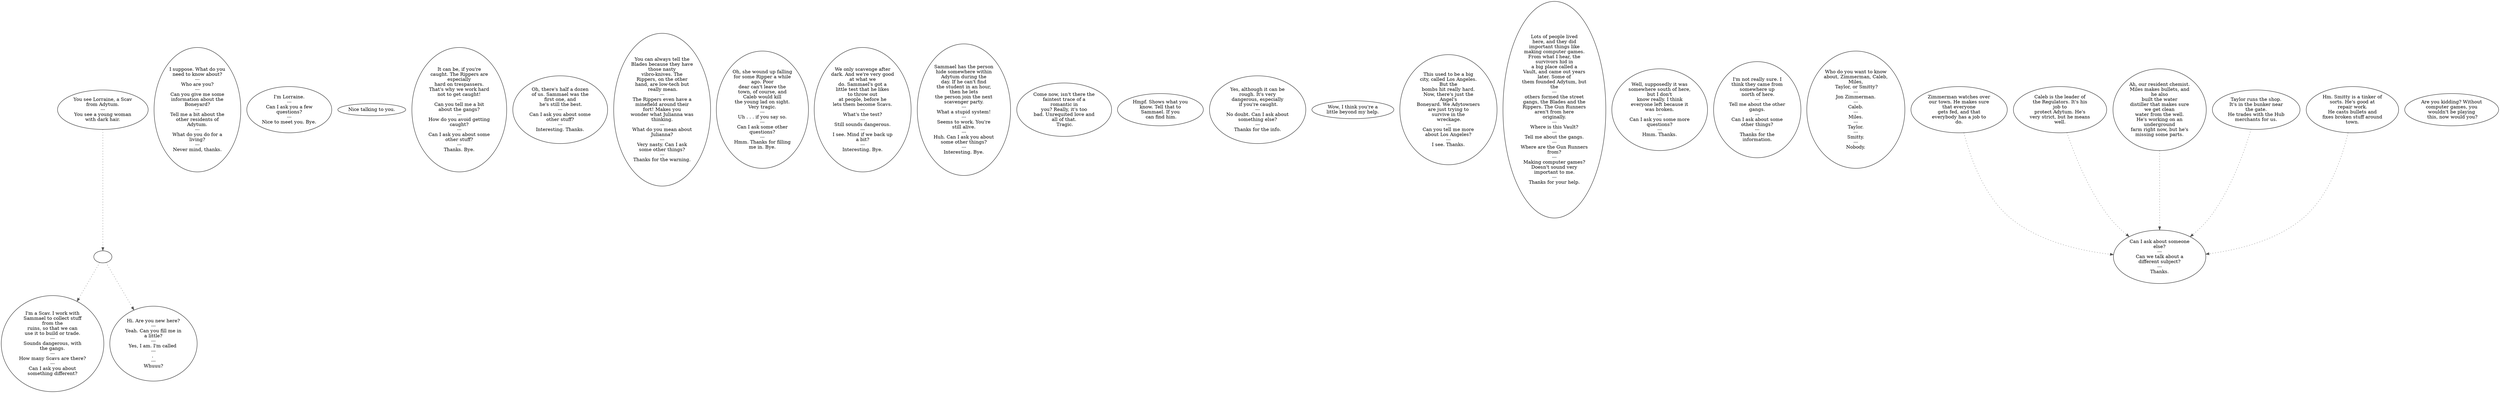 digraph LORRIAN {
  "start" [style=filled       fillcolor="#FFFFFF"       color="#000000"]
  "start" -> "do_dialogue" [style=dotted color="#555555"]
  "start" [label="You see Lorraine, a Scav\nfrom Adytum.\n---\nYou see a young woman\nwith dark hair."]
  "do_dialogue" [style=filled       fillcolor="#FFFFFF"       color="#000000"]
  "do_dialogue" -> "Lorri04" [style=dotted color="#555555"]
  "do_dialogue" -> "Lorri01" [style=dotted color="#555555"]
  "do_dialogue" [label=""]
  "Lorri01" [style=filled       fillcolor="#FFFFFF"       color="#000000"]
  "Lorri01" [label="Hi. Are you new here?\n---\nYeah. Can you fill me in\na little?\n---\nYes, I am. I'm called \n---\n. \n---\nWhuuu?"]
  "Lorri02" [style=filled       fillcolor="#FFFFFF"       color="#000000"]
  "Lorri02" [label="I suppose. What do you\nneed to know about?\n---\nWho are you?\n---\nCan you give me some\ninformation about the\nBoneyard?\n---\nTell me a bit about the\nother residents of\nAdytum.\n---\nWhat do you do for a\nliving?\n---\nNever mind, thanks."]
  "Lorri03" [style=filled       fillcolor="#FFFFFF"       color="#000000"]
  "Lorri03" [label="I'm Lorraine.\n---\nCan I ask you a few\nquestions?\n---\nNice to meet you. Bye."]
  "Lorri04" [style=filled       fillcolor="#FFFFFF"       color="#000000"]
  "Lorri04" [label="I'm a Scav. I work with\nSammael to collect stuff\nfrom the\nruins, so that we can\nuse it to build or trade.\n---\nSounds dangerous, with\nthe gangs.\n---\nHow many Scavs are there?\n---\nCan I ask you about\nsomething different?"]
  "Lorri05" [style=filled       fillcolor="#FFFFFF"       color="#000000"]
  "Lorri05" [label="Nice talking to you."]
  "Lorri06" [style=filled       fillcolor="#FFFFFF"       color="#000000"]
  "Lorri06" [label="It can be, if you're\ncaught. The Rippers are\nespecially\nhard on trespassers.\nThat's why we work hard\nnot to get caught!\n---\nCan you tell me a bit\nabout the gangs?\n---\nHow do you avoid getting\ncaught?\n---\nCan I ask you about some\nother stuff?\n---\nThanks. Bye."]
  "Lorri07" [style=filled       fillcolor="#FFFFFF"       color="#000000"]
  "Lorri07" [label="Oh, there's half a dozen\nof us. Sammael was the\nfirst one, and\n he's still the best.\n---\nCan I ask you about some\nother stuff?\n---\nInteresting. Thanks."]
  "Lorri08" [style=filled       fillcolor="#FFFFFF"       color="#000000"]
  "Lorri08" [label="You can always tell the\nBlades because they have\nthose nasty\nvibro-knives. The\nRippers, on the other\nhand, are low-tech but\n really mean.\n---\nThe Rippers even have a\nminefield around their\nfort! Makes you\nwonder what Julianna was\nthinking.\n---\nWhat do you mean about\nJulianna?\n---\nVery nasty. Can I ask\nsome other things?\n---\nThanks for the warning."]
  "Lorri09" [style=filled       fillcolor="#FFFFFF"       color="#000000"]
  "Lorri09" [label="Oh, she wound up falling\nfor some Ripper a while\nago. Poor\ndear can't leave the\ntown, of course, and\nCaleb would kill\nthe young lad on sight.\nVery tragic.\n---\nUh . . . if you say so.\n---\nCan I ask some other\nquestions?\n---\nHmm. Thanks for filling\nme in. Bye."]
  "Lorri10" [style=filled       fillcolor="#FFFFFF"       color="#000000"]
  "Lorri10" [label="We only scavenge after\ndark. And we're very good\nat what we\ndo. Sammael's got a\nlittle test that he likes\nto throw out\nat people, before he\nlets them become Scavs.\n---\nWhat's the test?\n---\nStill sounds dangerous.\n---\nI see. Mind if we back up\na bit?\n---\nInteresting. Bye."]
  "Lorri11" [style=filled       fillcolor="#FFFFFF"       color="#000000"]
  "Lorri11" [label="Sammael has the person\nhide somewhere within\nAdytum during the\nday. If he can't find\nthe student in an hour,\nthen he lets\nthe person join the next\nscavenger party.\n---\nWhat a stupid system!\n---\nSeems to work. You're\nstill alive.\n---\nHuh. Can I ask you about\nsome other things?\n---\nInteresting. Bye."]
  "Lorri12" [style=filled       fillcolor="#FFFFFF"       color="#000000"]
  "Lorri12" [label="Come now, isn't there the\nfaintest trace of a\nromantic in\nyou? Really, it's too\nbad. Unrequited love and\nall of that.\n Tragic."]
  "Lorri13" [style=filled       fillcolor="#FFFFFF"       color="#000000"]
  "Lorri13" [label="Hmpf. Shows what you\nknow. Tell that to\nSammael. If you\n can find him."]
  "Lorri14" [style=filled       fillcolor="#FFFFFF"       color="#000000"]
  "Lorri14" [label="Yes, although it can be\nrough. It's very\ndangerous, especially\n if you're caught.\n---\nNo doubt. Can I ask about\nsomething else?\n---\nThanks for the info."]
  "Lorri15" [style=filled       fillcolor="#FFFFFF"       color="#000000"]
  "Lorri15" [label="Wow, I think you're a\nlittle beyond my help."]
  "Lorri16" [style=filled       fillcolor="#FFFFFF"       color="#000000"]
  "Lorri16" [label="This used to be a big\ncity, called Los Angeles.\nBut the\nbombs hit really hard.\nNow, there's just the\nAngel's\nBoneyard. We Adytowners\nare just trying to\nsurvive in the\n wreckage.\n---\nCan you tell me more\nabout Los Angeles?\n---\nI see. Thanks."]
  "Lorri17" [style=filled       fillcolor="#FFFFFF"       color="#000000"]
  "Lorri17" [label="Lots of people lived\nhere, and they did\nimportant things like\nmaking computer games.\nFrom what I hear, the\nsurvivors hid in\na big place called a\nVault, and came out years\nlater. Some of\nthem founded Adytum, but\nthe\n---\nothers formed the street\ngangs, the Blades and the\nRippers. The Gun Runners\naren't from here\noriginally.\n---\nWhere is this Vault?\n---\nTell me about the gangs.\n---\nWhere are the Gun Runners\nfrom?\n---\nMaking computer games?\nDoesn't sound very\nimportant to me.\n---\nThanks for your help."]
  "Lorri18" [style=filled       fillcolor="#FFFFFF"       color="#000000"]
  "Lorri18" [label="Well, supposedly it was\nsomewhere south of here,\nbut I don't\nknow really. I think\neveryone left because it\nwas broken.\n---\nCan I ask you some more\nquestions?\n---\nHmm. Thanks."]
  "Lorri19" [style=filled       fillcolor="#FFFFFF"       color="#000000"]
  "Lorri19" [label="I'm not really sure. I\nthink they came from\nsomewhere up\n north of here.\n---\nTell me about the other\ngangs.\n---\nCan I ask about some\nother things?\n---\nThanks for the\ninformation."]
  "Lorri20" [style=filled       fillcolor="#FFFFFF"       color="#000000"]
  "Lorri20" [label="Who do you want to know\nabout, Zimmerman, Caleb,\nMiles,\n Taylor, or Smitty?\n---\nJon Zimmerman.\n---\nCaleb.\n---\nMiles.\n---\nTaylor.\n---\nSmitty.\n---\nNobody."]
  "Lorri21" [style=filled       fillcolor="#FFFFFF"       color="#000000"]
  "Lorri21" -> "Lorri26" [style=dotted color="#555555"]
  "Lorri21" [label="Zimmerman watches over\nour town. He makes sure\nthat everyone\ngets fed, and that\neverybody has a job to\ndo."]
  "Lorri22" [style=filled       fillcolor="#FFFFFF"       color="#000000"]
  "Lorri22" -> "Lorri26" [style=dotted color="#555555"]
  "Lorri22" [label="Caleb is the leader of\nthe Regulators. It's his\njob to\nprotect Adytum. He's\nvery strict, but he means\nwell."]
  "Lorri23" [style=filled       fillcolor="#FFFFFF"       color="#000000"]
  "Lorri23" -> "Lorri26" [style=dotted color="#555555"]
  "Lorri23" [label="Ah, our resident chemist.\nMiles makes bullets, and\nhe also\nbuilt the water\ndistiller that makes sure\nwe get clean\nwater from the well.\nHe's working on an\nunderground\nfarm right now, but he's\nmissing some parts."]
  "Lorri24" [style=filled       fillcolor="#FFFFFF"       color="#000000"]
  "Lorri24" -> "Lorri26" [style=dotted color="#555555"]
  "Lorri24" [label="Taylor runs the shop.\nIt's in the bunker near\nthe gate.\nHe trades with the Hub\nmerchants for us."]
  "Lorri25" [style=filled       fillcolor="#FFFFFF"       color="#000000"]
  "Lorri25" -> "Lorri26" [style=dotted color="#555555"]
  "Lorri25" [label="Hm. Smitty is a tinker of\nsorts. He's good at\nrepair work.\nHe casts bullets and\nfixes broken stuff around\ntown."]
  "Lorri26" [style=filled       fillcolor="#FFFFFF"       color="#000000"]
  "Lorri26" [label="Can I ask about someone\nelse?\n---\nCan we talk about a\ndifferent subject?\n---\nThanks."]
  "Lorri27" [style=filled       fillcolor="#FFFFFF"       color="#000000"]
  "Lorri27" [label="Are you kidding? Without\ncomputer games, you\nwouldn't be playing\n this, now would you?"]
}